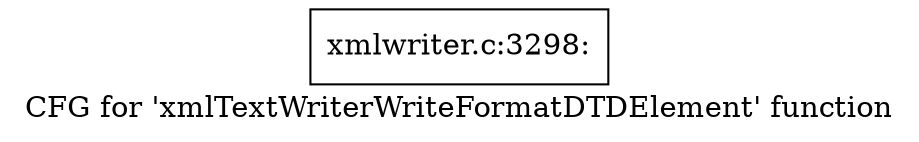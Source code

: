 digraph "CFG for 'xmlTextWriterWriteFormatDTDElement' function" {
	label="CFG for 'xmlTextWriterWriteFormatDTDElement' function";

	Node0x3fba420 [shape=record,label="{xmlwriter.c:3298:}"];
}
